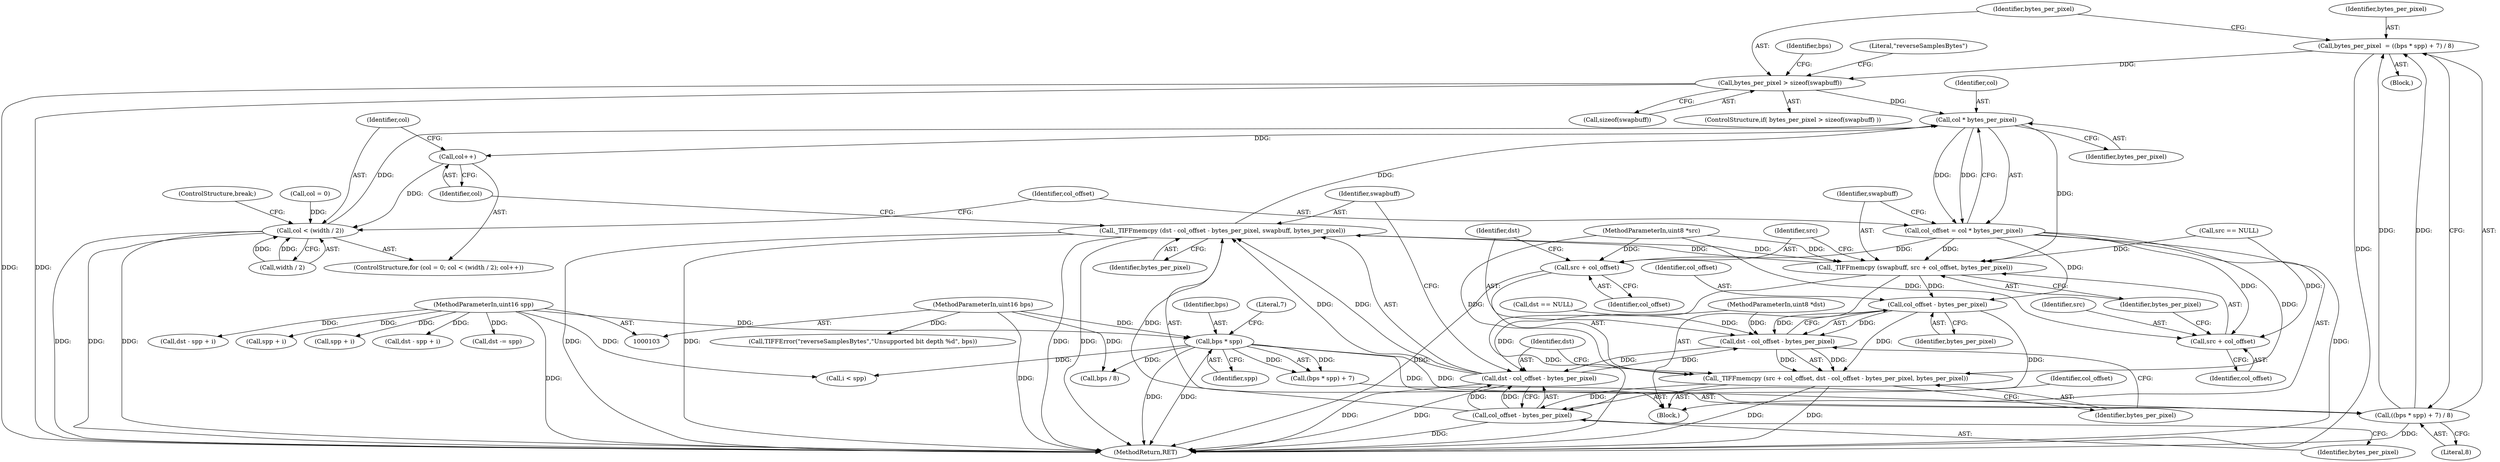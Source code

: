 digraph "0_libtiff_83a4b92815ea04969d494416eaae3d4c6b338e4a#diff-c8b4b355f9b5c06d585b23138e1c185f_6@integer" {
"1000130" [label="(Call,bytes_per_pixel  = ((bps * spp) + 7) / 8)"];
"1000132" [label="(Call,((bps * spp) + 7) / 8)"];
"1000134" [label="(Call,bps * spp)"];
"1000105" [label="(MethodParameterIn,uint16 bps)"];
"1000104" [label="(MethodParameterIn,uint16 spp)"];
"1000140" [label="(Call,bytes_per_pixel > sizeof(swapbuff))"];
"1000173" [label="(Call,col * bytes_per_pixel)"];
"1000168" [label="(Call,col++)"];
"1000163" [label="(Call,col < (width / 2))"];
"1000171" [label="(Call,col_offset = col * bytes_per_pixel)"];
"1000176" [label="(Call,_TIFFmemcpy (swapbuff, src + col_offset, bytes_per_pixel))"];
"1000188" [label="(Call,col_offset - bytes_per_pixel)"];
"1000186" [label="(Call,dst - col_offset - bytes_per_pixel)"];
"1000182" [label="(Call,_TIFFmemcpy (src + col_offset, dst - col_offset - bytes_per_pixel, bytes_per_pixel))"];
"1000195" [label="(Call,col_offset - bytes_per_pixel)"];
"1000193" [label="(Call,dst - col_offset - bytes_per_pixel)"];
"1000192" [label="(Call,_TIFFmemcpy (dst - col_offset - bytes_per_pixel, swapbuff, bytes_per_pixel))"];
"1000178" [label="(Call,src + col_offset)"];
"1000183" [label="(Call,src + col_offset)"];
"1000108" [label="(MethodParameterIn,uint8 *dst)"];
"1000130" [label="(Call,bytes_per_pixel  = ((bps * spp) + 7) / 8)"];
"1000189" [label="(Identifier,col_offset)"];
"1000184" [label="(Identifier,src)"];
"1000109" [label="(Block,)"];
"1000142" [label="(Call,sizeof(swapbuff))"];
"1000138" [label="(Literal,8)"];
"1000170" [label="(Block,)"];
"1000182" [label="(Call,_TIFFmemcpy (src + col_offset, dst - col_offset - bytes_per_pixel, bytes_per_pixel))"];
"1000199" [label="(Identifier,bytes_per_pixel)"];
"1000235" [label="(Call,spp + i)"];
"1000163" [label="(Call,col < (width / 2))"];
"1000151" [label="(Call,bps / 8)"];
"1000179" [label="(Identifier,src)"];
"1000242" [label="(Call,spp + i)"];
"1000197" [label="(Identifier,bytes_per_pixel)"];
"1000136" [label="(Identifier,spp)"];
"1000251" [label="(Call,TIFFError(\"reverseSamplesBytes\",\"Unsupported bit depth %d\", bps))"];
"1000180" [label="(Identifier,col_offset)"];
"1000194" [label="(Identifier,dst)"];
"1000196" [label="(Identifier,col_offset)"];
"1000174" [label="(Identifier,col)"];
"1000240" [label="(Call,dst - spp + i)"];
"1000133" [label="(Call,(bps * spp) + 7)"];
"1000178" [label="(Call,src + col_offset)"];
"1000141" [label="(Identifier,bytes_per_pixel)"];
"1000118" [label="(Call,src == NULL)"];
"1000193" [label="(Call,dst - col_offset - bytes_per_pixel)"];
"1000135" [label="(Identifier,bps)"];
"1000173" [label="(Call,col * bytes_per_pixel)"];
"1000191" [label="(Identifier,bytes_per_pixel)"];
"1000190" [label="(Identifier,bytes_per_pixel)"];
"1000186" [label="(Call,dst - col_offset - bytes_per_pixel)"];
"1000137" [label="(Literal,7)"];
"1000168" [label="(Call,col++)"];
"1000176" [label="(Call,_TIFFmemcpy (swapbuff, src + col_offset, bytes_per_pixel))"];
"1000131" [label="(Identifier,bytes_per_pixel)"];
"1000152" [label="(Identifier,bps)"];
"1000187" [label="(Identifier,dst)"];
"1000200" [label="(ControlStructure,break;)"];
"1000159" [label="(ControlStructure,for (col = 0; col < (width / 2); col++))"];
"1000246" [label="(Call,dst -= spp)"];
"1000165" [label="(Call,width / 2)"];
"1000175" [label="(Identifier,bytes_per_pixel)"];
"1000172" [label="(Identifier,col_offset)"];
"1000259" [label="(MethodReturn,RET)"];
"1000192" [label="(Call,_TIFFmemcpy (dst - col_offset - bytes_per_pixel, swapbuff, bytes_per_pixel))"];
"1000183" [label="(Call,src + col_offset)"];
"1000195" [label="(Call,col_offset - bytes_per_pixel)"];
"1000198" [label="(Identifier,swapbuff)"];
"1000218" [label="(Call,i < spp)"];
"1000107" [label="(MethodParameterIn,uint8 *src)"];
"1000185" [label="(Identifier,col_offset)"];
"1000181" [label="(Identifier,bytes_per_pixel)"];
"1000134" [label="(Call,bps * spp)"];
"1000177" [label="(Identifier,swapbuff)"];
"1000233" [label="(Call,dst - spp + i)"];
"1000121" [label="(Call,dst == NULL)"];
"1000139" [label="(ControlStructure,if( bytes_per_pixel > sizeof(swapbuff) ))"];
"1000171" [label="(Call,col_offset = col * bytes_per_pixel)"];
"1000169" [label="(Identifier,col)"];
"1000164" [label="(Identifier,col)"];
"1000160" [label="(Call,col = 0)"];
"1000146" [label="(Literal,\"reverseSamplesBytes\")"];
"1000104" [label="(MethodParameterIn,uint16 spp)"];
"1000132" [label="(Call,((bps * spp) + 7) / 8)"];
"1000105" [label="(MethodParameterIn,uint16 bps)"];
"1000140" [label="(Call,bytes_per_pixel > sizeof(swapbuff))"];
"1000188" [label="(Call,col_offset - bytes_per_pixel)"];
"1000130" -> "1000109"  [label="AST: "];
"1000130" -> "1000132"  [label="CFG: "];
"1000131" -> "1000130"  [label="AST: "];
"1000132" -> "1000130"  [label="AST: "];
"1000141" -> "1000130"  [label="CFG: "];
"1000130" -> "1000259"  [label="DDG: "];
"1000132" -> "1000130"  [label="DDG: "];
"1000132" -> "1000130"  [label="DDG: "];
"1000130" -> "1000140"  [label="DDG: "];
"1000132" -> "1000138"  [label="CFG: "];
"1000133" -> "1000132"  [label="AST: "];
"1000138" -> "1000132"  [label="AST: "];
"1000132" -> "1000259"  [label="DDG: "];
"1000134" -> "1000132"  [label="DDG: "];
"1000134" -> "1000132"  [label="DDG: "];
"1000134" -> "1000133"  [label="AST: "];
"1000134" -> "1000136"  [label="CFG: "];
"1000135" -> "1000134"  [label="AST: "];
"1000136" -> "1000134"  [label="AST: "];
"1000137" -> "1000134"  [label="CFG: "];
"1000134" -> "1000259"  [label="DDG: "];
"1000134" -> "1000259"  [label="DDG: "];
"1000134" -> "1000133"  [label="DDG: "];
"1000134" -> "1000133"  [label="DDG: "];
"1000105" -> "1000134"  [label="DDG: "];
"1000104" -> "1000134"  [label="DDG: "];
"1000134" -> "1000151"  [label="DDG: "];
"1000134" -> "1000218"  [label="DDG: "];
"1000105" -> "1000103"  [label="AST: "];
"1000105" -> "1000259"  [label="DDG: "];
"1000105" -> "1000151"  [label="DDG: "];
"1000105" -> "1000251"  [label="DDG: "];
"1000104" -> "1000103"  [label="AST: "];
"1000104" -> "1000259"  [label="DDG: "];
"1000104" -> "1000218"  [label="DDG: "];
"1000104" -> "1000233"  [label="DDG: "];
"1000104" -> "1000235"  [label="DDG: "];
"1000104" -> "1000240"  [label="DDG: "];
"1000104" -> "1000242"  [label="DDG: "];
"1000104" -> "1000246"  [label="DDG: "];
"1000140" -> "1000139"  [label="AST: "];
"1000140" -> "1000142"  [label="CFG: "];
"1000141" -> "1000140"  [label="AST: "];
"1000142" -> "1000140"  [label="AST: "];
"1000146" -> "1000140"  [label="CFG: "];
"1000152" -> "1000140"  [label="CFG: "];
"1000140" -> "1000259"  [label="DDG: "];
"1000140" -> "1000259"  [label="DDG: "];
"1000140" -> "1000173"  [label="DDG: "];
"1000173" -> "1000171"  [label="AST: "];
"1000173" -> "1000175"  [label="CFG: "];
"1000174" -> "1000173"  [label="AST: "];
"1000175" -> "1000173"  [label="AST: "];
"1000171" -> "1000173"  [label="CFG: "];
"1000173" -> "1000168"  [label="DDG: "];
"1000173" -> "1000171"  [label="DDG: "];
"1000173" -> "1000171"  [label="DDG: "];
"1000163" -> "1000173"  [label="DDG: "];
"1000192" -> "1000173"  [label="DDG: "];
"1000173" -> "1000176"  [label="DDG: "];
"1000168" -> "1000159"  [label="AST: "];
"1000168" -> "1000169"  [label="CFG: "];
"1000169" -> "1000168"  [label="AST: "];
"1000164" -> "1000168"  [label="CFG: "];
"1000168" -> "1000163"  [label="DDG: "];
"1000163" -> "1000159"  [label="AST: "];
"1000163" -> "1000165"  [label="CFG: "];
"1000164" -> "1000163"  [label="AST: "];
"1000165" -> "1000163"  [label="AST: "];
"1000172" -> "1000163"  [label="CFG: "];
"1000200" -> "1000163"  [label="CFG: "];
"1000163" -> "1000259"  [label="DDG: "];
"1000163" -> "1000259"  [label="DDG: "];
"1000163" -> "1000259"  [label="DDG: "];
"1000160" -> "1000163"  [label="DDG: "];
"1000165" -> "1000163"  [label="DDG: "];
"1000165" -> "1000163"  [label="DDG: "];
"1000171" -> "1000170"  [label="AST: "];
"1000172" -> "1000171"  [label="AST: "];
"1000177" -> "1000171"  [label="CFG: "];
"1000171" -> "1000259"  [label="DDG: "];
"1000171" -> "1000176"  [label="DDG: "];
"1000171" -> "1000178"  [label="DDG: "];
"1000171" -> "1000182"  [label="DDG: "];
"1000171" -> "1000183"  [label="DDG: "];
"1000171" -> "1000188"  [label="DDG: "];
"1000176" -> "1000170"  [label="AST: "];
"1000176" -> "1000181"  [label="CFG: "];
"1000177" -> "1000176"  [label="AST: "];
"1000178" -> "1000176"  [label="AST: "];
"1000181" -> "1000176"  [label="AST: "];
"1000184" -> "1000176"  [label="CFG: "];
"1000176" -> "1000259"  [label="DDG: "];
"1000192" -> "1000176"  [label="DDG: "];
"1000118" -> "1000176"  [label="DDG: "];
"1000107" -> "1000176"  [label="DDG: "];
"1000176" -> "1000188"  [label="DDG: "];
"1000176" -> "1000192"  [label="DDG: "];
"1000188" -> "1000186"  [label="AST: "];
"1000188" -> "1000190"  [label="CFG: "];
"1000189" -> "1000188"  [label="AST: "];
"1000190" -> "1000188"  [label="AST: "];
"1000186" -> "1000188"  [label="CFG: "];
"1000188" -> "1000186"  [label="DDG: "];
"1000188" -> "1000186"  [label="DDG: "];
"1000188" -> "1000182"  [label="DDG: "];
"1000188" -> "1000195"  [label="DDG: "];
"1000186" -> "1000182"  [label="AST: "];
"1000187" -> "1000186"  [label="AST: "];
"1000191" -> "1000186"  [label="CFG: "];
"1000186" -> "1000182"  [label="DDG: "];
"1000186" -> "1000182"  [label="DDG: "];
"1000193" -> "1000186"  [label="DDG: "];
"1000121" -> "1000186"  [label="DDG: "];
"1000108" -> "1000186"  [label="DDG: "];
"1000186" -> "1000193"  [label="DDG: "];
"1000182" -> "1000170"  [label="AST: "];
"1000182" -> "1000191"  [label="CFG: "];
"1000183" -> "1000182"  [label="AST: "];
"1000191" -> "1000182"  [label="AST: "];
"1000194" -> "1000182"  [label="CFG: "];
"1000182" -> "1000259"  [label="DDG: "];
"1000182" -> "1000259"  [label="DDG: "];
"1000107" -> "1000182"  [label="DDG: "];
"1000182" -> "1000195"  [label="DDG: "];
"1000195" -> "1000193"  [label="AST: "];
"1000195" -> "1000197"  [label="CFG: "];
"1000196" -> "1000195"  [label="AST: "];
"1000197" -> "1000195"  [label="AST: "];
"1000193" -> "1000195"  [label="CFG: "];
"1000195" -> "1000259"  [label="DDG: "];
"1000195" -> "1000193"  [label="DDG: "];
"1000195" -> "1000193"  [label="DDG: "];
"1000195" -> "1000192"  [label="DDG: "];
"1000193" -> "1000192"  [label="AST: "];
"1000194" -> "1000193"  [label="AST: "];
"1000198" -> "1000193"  [label="CFG: "];
"1000193" -> "1000259"  [label="DDG: "];
"1000193" -> "1000259"  [label="DDG: "];
"1000193" -> "1000192"  [label="DDG: "];
"1000193" -> "1000192"  [label="DDG: "];
"1000108" -> "1000193"  [label="DDG: "];
"1000192" -> "1000170"  [label="AST: "];
"1000192" -> "1000199"  [label="CFG: "];
"1000198" -> "1000192"  [label="AST: "];
"1000199" -> "1000192"  [label="AST: "];
"1000169" -> "1000192"  [label="CFG: "];
"1000192" -> "1000259"  [label="DDG: "];
"1000192" -> "1000259"  [label="DDG: "];
"1000192" -> "1000259"  [label="DDG: "];
"1000192" -> "1000259"  [label="DDG: "];
"1000178" -> "1000180"  [label="CFG: "];
"1000179" -> "1000178"  [label="AST: "];
"1000180" -> "1000178"  [label="AST: "];
"1000181" -> "1000178"  [label="CFG: "];
"1000118" -> "1000178"  [label="DDG: "];
"1000107" -> "1000178"  [label="DDG: "];
"1000183" -> "1000185"  [label="CFG: "];
"1000184" -> "1000183"  [label="AST: "];
"1000185" -> "1000183"  [label="AST: "];
"1000187" -> "1000183"  [label="CFG: "];
"1000183" -> "1000259"  [label="DDG: "];
"1000107" -> "1000183"  [label="DDG: "];
}
